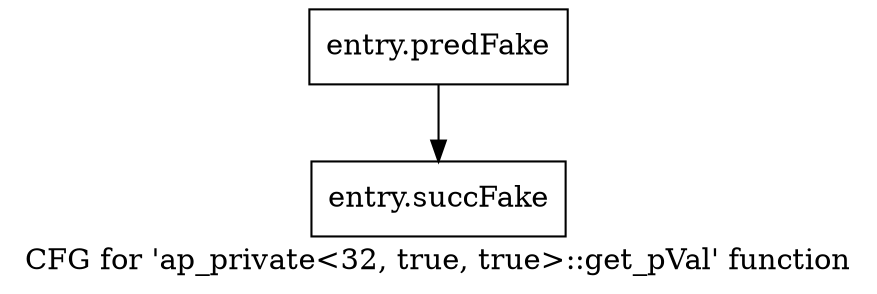 digraph "CFG for 'ap_private\<32, true, true\>::get_pVal' function" {
	label="CFG for 'ap_private\<32, true, true\>::get_pVal' function";

	Node0x3df36e0 [shape=record,filename="",linenumber="",label="{entry.predFake}"];
	Node0x3df36e0 -> Node0x3ed48b0[ callList="" memoryops="" filename="/tools/Xilinx/Vitis_HLS/2022.1/include/etc/ap_private.h" execusionnum="3200"];
	Node0x3ed48b0 [shape=record,filename="/tools/Xilinx/Vitis_HLS/2022.1/include/etc/ap_private.h",linenumber="1490",label="{entry.succFake}"];
}
